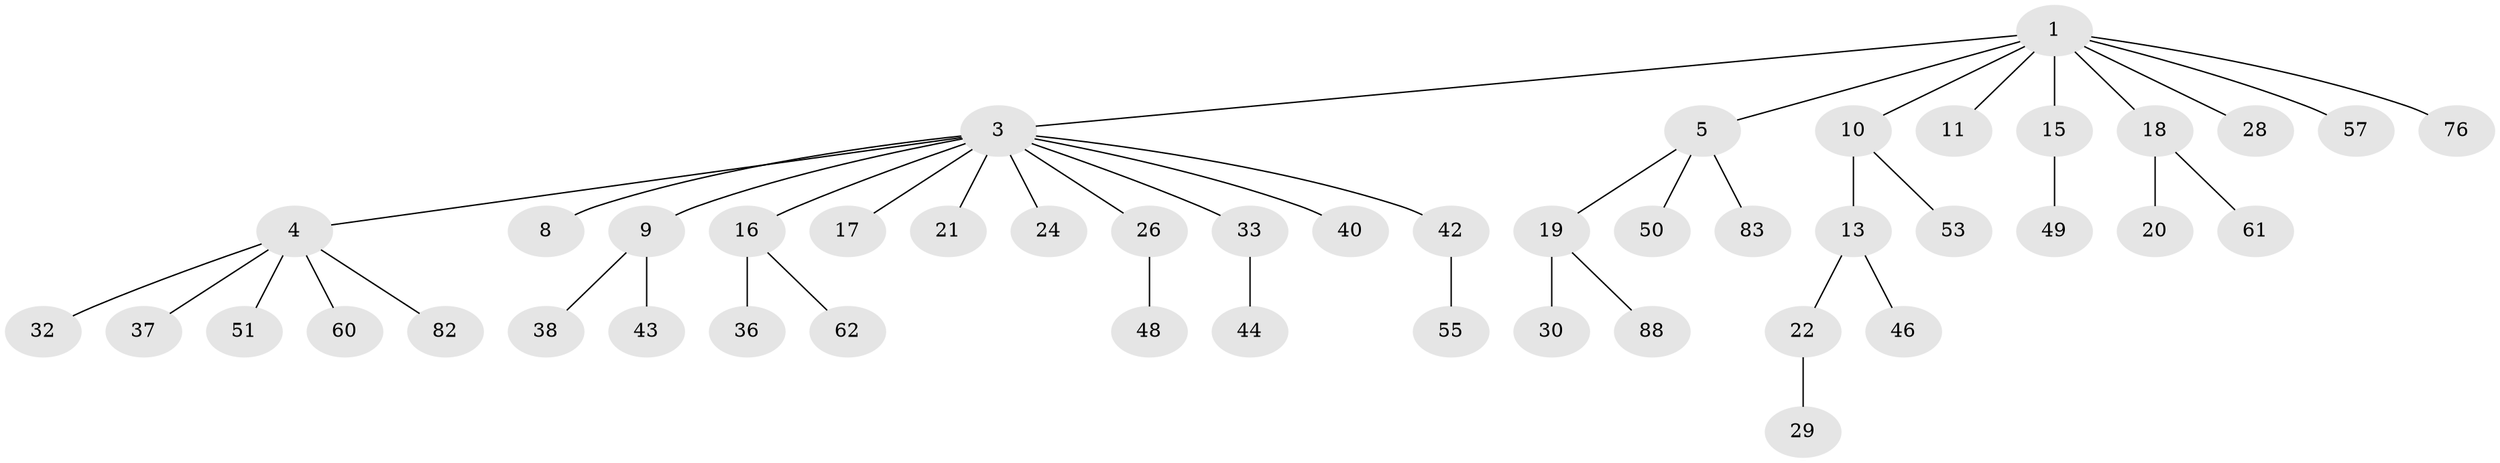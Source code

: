 // original degree distribution, {7: 0.03260869565217391, 4: 0.10869565217391304, 1: 0.5543478260869565, 5: 0.021739130434782608, 3: 0.08695652173913043, 2: 0.1956521739130435}
// Generated by graph-tools (version 1.1) at 2025/19/03/04/25 18:19:18]
// undirected, 46 vertices, 45 edges
graph export_dot {
graph [start="1"]
  node [color=gray90,style=filled];
  1 [super="+2"];
  3 [super="+6"];
  4 [super="+7"];
  5;
  8;
  9 [super="+12+31+52+70"];
  10;
  11 [super="+56"];
  13 [super="+66+14"];
  15 [super="+23+45"];
  16 [super="+80+67+35"];
  17;
  18 [super="+27+25"];
  19;
  20;
  21 [super="+34+71"];
  22;
  24;
  26 [super="+39+63+54"];
  28;
  29 [super="+92+84+58"];
  30;
  32;
  33 [super="+64"];
  36;
  37;
  38;
  40 [super="+47"];
  42;
  43 [super="+69"];
  44;
  46 [super="+90"];
  48;
  49;
  50;
  51;
  53;
  55;
  57 [super="+79"];
  60;
  61;
  62;
  76;
  82 [super="+85"];
  83;
  88;
  1 -- 3;
  1 -- 5;
  1 -- 10;
  1 -- 11;
  1 -- 28;
  1 -- 57;
  1 -- 18;
  1 -- 76;
  1 -- 15;
  3 -- 4;
  3 -- 21;
  3 -- 24;
  3 -- 33;
  3 -- 42;
  3 -- 16;
  3 -- 17;
  3 -- 26;
  3 -- 8;
  3 -- 9;
  3 -- 40;
  4 -- 32;
  4 -- 82;
  4 -- 51;
  4 -- 37;
  4 -- 60;
  5 -- 19;
  5 -- 50;
  5 -- 83;
  9 -- 43;
  9 -- 38;
  10 -- 13;
  10 -- 53;
  13 -- 46;
  13 -- 22;
  15 -- 49;
  16 -- 36;
  16 -- 62;
  18 -- 20;
  18 -- 61;
  19 -- 30;
  19 -- 88;
  22 -- 29;
  26 -- 48;
  33 -- 44;
  42 -- 55;
}
